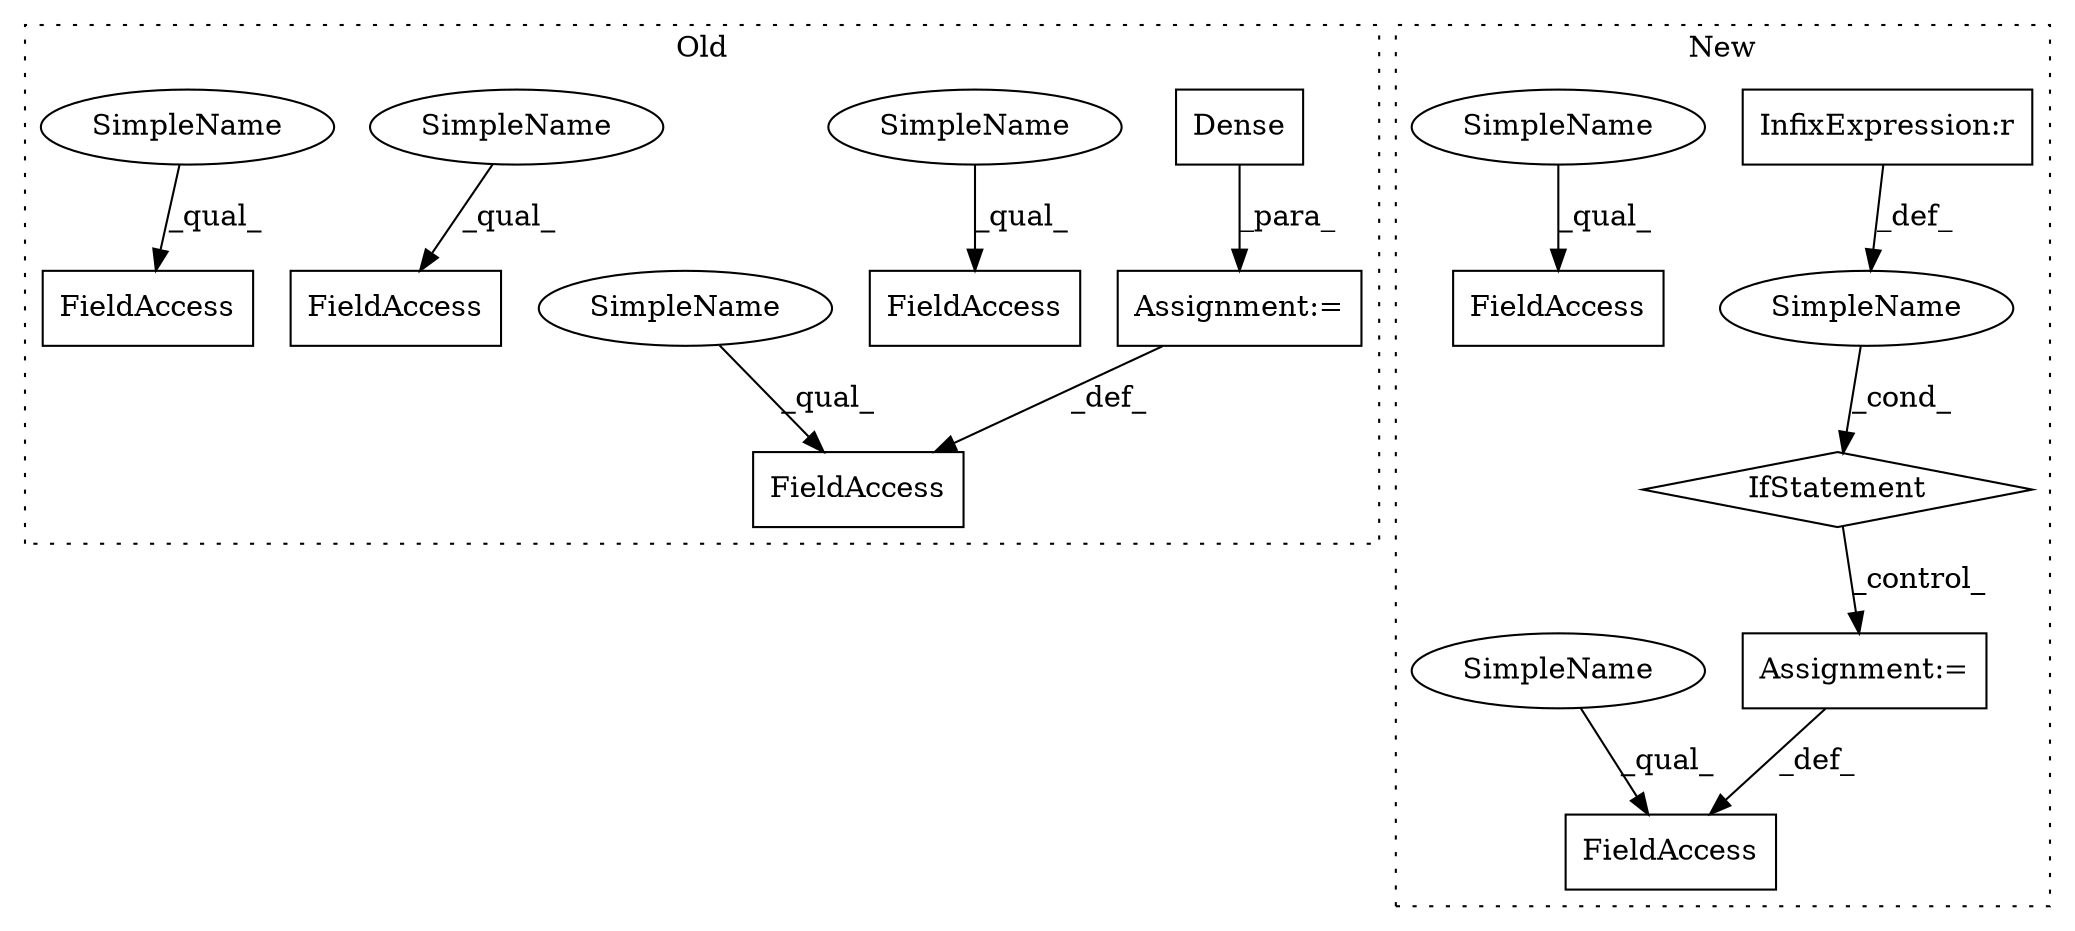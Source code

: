digraph G {
subgraph cluster0 {
1 [label="Dense" a="32" s="2378,2499" l="6,1" shape="box"];
7 [label="FieldAccess" a="22" s="2356" l="21" shape="box"];
8 [label="FieldAccess" a="22" s="2170" l="17" shape="box"];
10 [label="Assignment:=" a="7" s="2377" l="1" shape="box"];
11 [label="FieldAccess" a="22" s="1698" l="17" shape="box"];
12 [label="FieldAccess" a="22" s="1635" l="19" shape="box"];
13 [label="SimpleName" a="42" s="1635" l="4" shape="ellipse"];
14 [label="SimpleName" a="42" s="2356" l="4" shape="ellipse"];
15 [label="SimpleName" a="42" s="1698" l="4" shape="ellipse"];
16 [label="SimpleName" a="42" s="2170" l="4" shape="ellipse"];
label = "Old";
style="dotted";
}
subgraph cluster1 {
2 [label="IfStatement" a="25" s="2096,2127" l="4,2" shape="diamond"];
3 [label="Assignment:=" a="7" s="2253" l="1" shape="box"];
4 [label="SimpleName" a="42" s="" l="" shape="ellipse"];
5 [label="FieldAccess" a="22" s="2233" l="20" shape="box"];
6 [label="InfixExpression:r" a="27" s="2119" l="4" shape="box"];
9 [label="FieldAccess" a="22" s="1741" l="16" shape="box"];
17 [label="SimpleName" a="42" s="1741" l="4" shape="ellipse"];
18 [label="SimpleName" a="42" s="2233" l="4" shape="ellipse"];
label = "New";
style="dotted";
}
1 -> 10 [label="_para_"];
2 -> 3 [label="_control_"];
3 -> 5 [label="_def_"];
4 -> 2 [label="_cond_"];
6 -> 4 [label="_def_"];
10 -> 7 [label="_def_"];
13 -> 12 [label="_qual_"];
14 -> 7 [label="_qual_"];
15 -> 11 [label="_qual_"];
16 -> 8 [label="_qual_"];
17 -> 9 [label="_qual_"];
18 -> 5 [label="_qual_"];
}